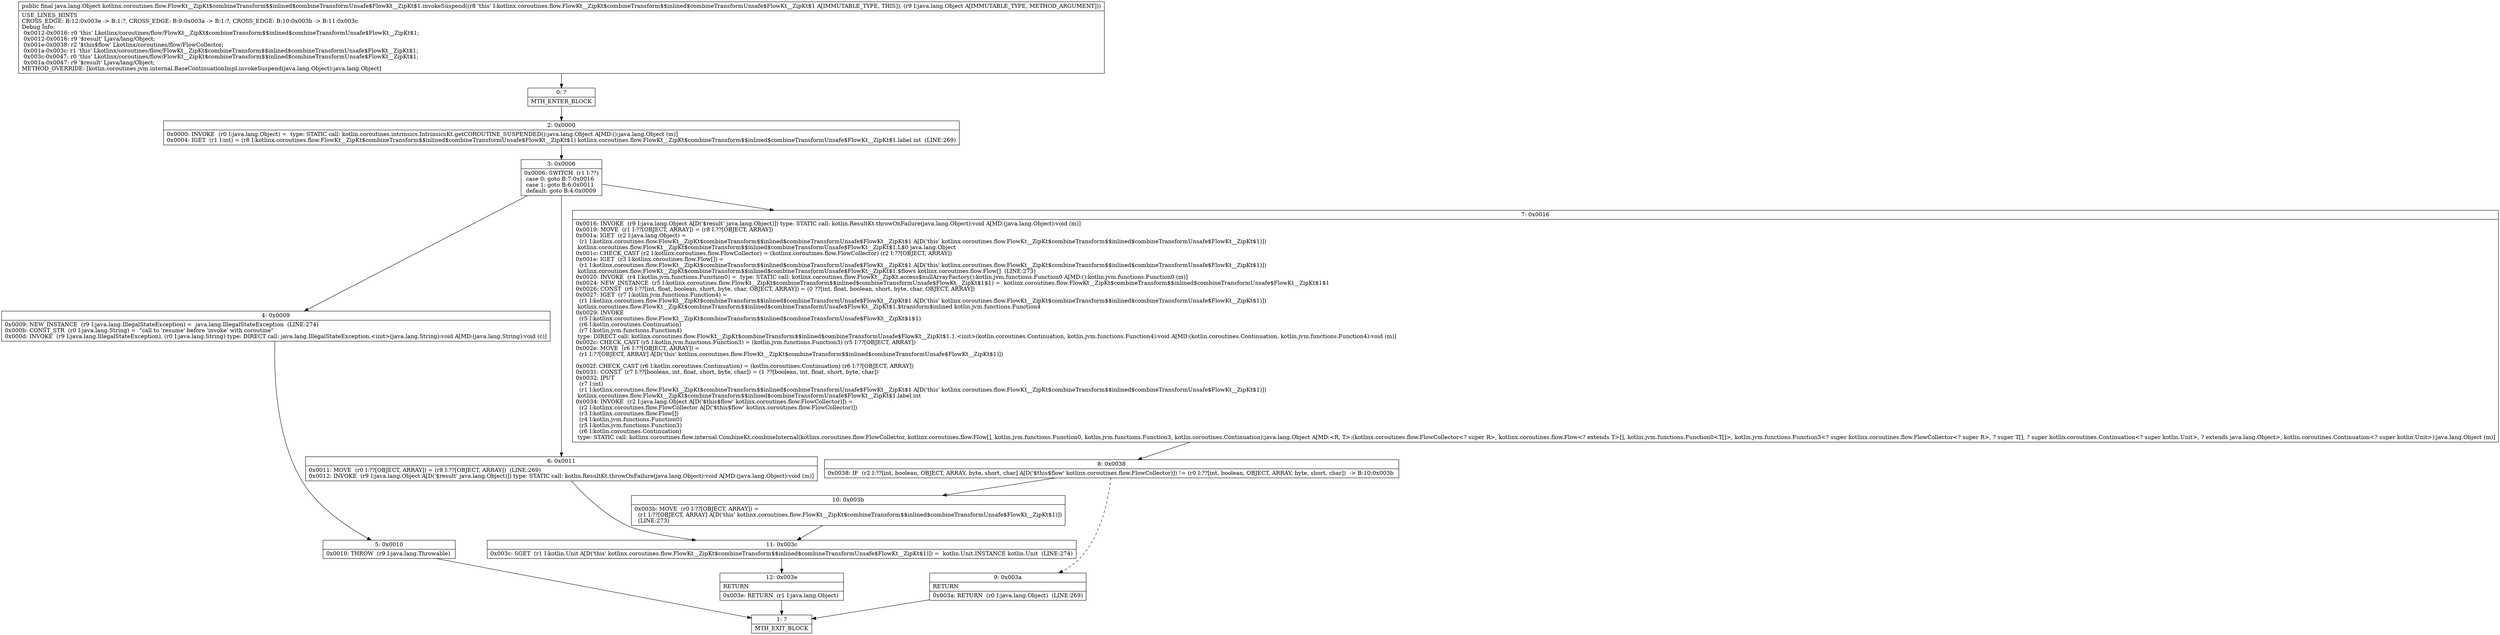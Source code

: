 digraph "CFG forkotlinx.coroutines.flow.FlowKt__ZipKt$combineTransform$$inlined$combineTransformUnsafe$FlowKt__ZipKt$1.invokeSuspend(Ljava\/lang\/Object;)Ljava\/lang\/Object;" {
Node_0 [shape=record,label="{0\:\ ?|MTH_ENTER_BLOCK\l}"];
Node_2 [shape=record,label="{2\:\ 0x0000|0x0000: INVOKE  (r0 I:java.lang.Object) =  type: STATIC call: kotlin.coroutines.intrinsics.IntrinsicsKt.getCOROUTINE_SUSPENDED():java.lang.Object A[MD:():java.lang.Object (m)]\l0x0004: IGET  (r1 I:int) = (r8 I:kotlinx.coroutines.flow.FlowKt__ZipKt$combineTransform$$inlined$combineTransformUnsafe$FlowKt__ZipKt$1) kotlinx.coroutines.flow.FlowKt__ZipKt$combineTransform$$inlined$combineTransformUnsafe$FlowKt__ZipKt$1.label int  (LINE:269)\l}"];
Node_3 [shape=record,label="{3\:\ 0x0006|0x0006: SWITCH  (r1 I:??)\l case 0: goto B:7:0x0016\l case 1: goto B:6:0x0011\l default: goto B:4:0x0009 \l}"];
Node_4 [shape=record,label="{4\:\ 0x0009|0x0009: NEW_INSTANCE  (r9 I:java.lang.IllegalStateException) =  java.lang.IllegalStateException  (LINE:274)\l0x000b: CONST_STR  (r0 I:java.lang.String) =  \"call to 'resume' before 'invoke' with coroutine\" \l0x000d: INVOKE  (r9 I:java.lang.IllegalStateException), (r0 I:java.lang.String) type: DIRECT call: java.lang.IllegalStateException.\<init\>(java.lang.String):void A[MD:(java.lang.String):void (c)]\l}"];
Node_5 [shape=record,label="{5\:\ 0x0010|0x0010: THROW  (r9 I:java.lang.Throwable) \l}"];
Node_1 [shape=record,label="{1\:\ ?|MTH_EXIT_BLOCK\l}"];
Node_6 [shape=record,label="{6\:\ 0x0011|0x0011: MOVE  (r0 I:??[OBJECT, ARRAY]) = (r8 I:??[OBJECT, ARRAY])  (LINE:269)\l0x0012: INVOKE  (r9 I:java.lang.Object A[D('$result' java.lang.Object)]) type: STATIC call: kotlin.ResultKt.throwOnFailure(java.lang.Object):void A[MD:(java.lang.Object):void (m)]\l}"];
Node_11 [shape=record,label="{11\:\ 0x003c|0x003c: SGET  (r1 I:kotlin.Unit A[D('this' kotlinx.coroutines.flow.FlowKt__ZipKt$combineTransform$$inlined$combineTransformUnsafe$FlowKt__ZipKt$1)]) =  kotlin.Unit.INSTANCE kotlin.Unit  (LINE:274)\l}"];
Node_12 [shape=record,label="{12\:\ 0x003e|RETURN\l|0x003e: RETURN  (r1 I:java.lang.Object) \l}"];
Node_7 [shape=record,label="{7\:\ 0x0016|0x0016: INVOKE  (r9 I:java.lang.Object A[D('$result' java.lang.Object)]) type: STATIC call: kotlin.ResultKt.throwOnFailure(java.lang.Object):void A[MD:(java.lang.Object):void (m)]\l0x0019: MOVE  (r1 I:??[OBJECT, ARRAY]) = (r8 I:??[OBJECT, ARRAY]) \l0x001a: IGET  (r2 I:java.lang.Object) = \l  (r1 I:kotlinx.coroutines.flow.FlowKt__ZipKt$combineTransform$$inlined$combineTransformUnsafe$FlowKt__ZipKt$1 A[D('this' kotlinx.coroutines.flow.FlowKt__ZipKt$combineTransform$$inlined$combineTransformUnsafe$FlowKt__ZipKt$1)])\l kotlinx.coroutines.flow.FlowKt__ZipKt$combineTransform$$inlined$combineTransformUnsafe$FlowKt__ZipKt$1.L$0 java.lang.Object \l0x001c: CHECK_CAST (r2 I:kotlinx.coroutines.flow.FlowCollector) = (kotlinx.coroutines.flow.FlowCollector) (r2 I:??[OBJECT, ARRAY]) \l0x001e: IGET  (r3 I:kotlinx.coroutines.flow.Flow[]) = \l  (r1 I:kotlinx.coroutines.flow.FlowKt__ZipKt$combineTransform$$inlined$combineTransformUnsafe$FlowKt__ZipKt$1 A[D('this' kotlinx.coroutines.flow.FlowKt__ZipKt$combineTransform$$inlined$combineTransformUnsafe$FlowKt__ZipKt$1)])\l kotlinx.coroutines.flow.FlowKt__ZipKt$combineTransform$$inlined$combineTransformUnsafe$FlowKt__ZipKt$1.$flows kotlinx.coroutines.flow.Flow[]  (LINE:273)\l0x0020: INVOKE  (r4 I:kotlin.jvm.functions.Function0) =  type: STATIC call: kotlinx.coroutines.flow.FlowKt__ZipKt.access$nullArrayFactory():kotlin.jvm.functions.Function0 A[MD:():kotlin.jvm.functions.Function0 (m)]\l0x0024: NEW_INSTANCE  (r5 I:kotlinx.coroutines.flow.FlowKt__ZipKt$combineTransform$$inlined$combineTransformUnsafe$FlowKt__ZipKt$1$1) =  kotlinx.coroutines.flow.FlowKt__ZipKt$combineTransform$$inlined$combineTransformUnsafe$FlowKt__ZipKt$1$1 \l0x0026: CONST  (r6 I:??[int, float, boolean, short, byte, char, OBJECT, ARRAY]) = (0 ??[int, float, boolean, short, byte, char, OBJECT, ARRAY]) \l0x0027: IGET  (r7 I:kotlin.jvm.functions.Function4) = \l  (r1 I:kotlinx.coroutines.flow.FlowKt__ZipKt$combineTransform$$inlined$combineTransformUnsafe$FlowKt__ZipKt$1 A[D('this' kotlinx.coroutines.flow.FlowKt__ZipKt$combineTransform$$inlined$combineTransformUnsafe$FlowKt__ZipKt$1)])\l kotlinx.coroutines.flow.FlowKt__ZipKt$combineTransform$$inlined$combineTransformUnsafe$FlowKt__ZipKt$1.$transform$inlined kotlin.jvm.functions.Function4 \l0x0029: INVOKE  \l  (r5 I:kotlinx.coroutines.flow.FlowKt__ZipKt$combineTransform$$inlined$combineTransformUnsafe$FlowKt__ZipKt$1$1)\l  (r6 I:kotlin.coroutines.Continuation)\l  (r7 I:kotlin.jvm.functions.Function4)\l type: DIRECT call: kotlinx.coroutines.flow.FlowKt__ZipKt$combineTransform$$inlined$combineTransformUnsafe$FlowKt__ZipKt$1.1.\<init\>(kotlin.coroutines.Continuation, kotlin.jvm.functions.Function4):void A[MD:(kotlin.coroutines.Continuation, kotlin.jvm.functions.Function4):void (m)]\l0x002c: CHECK_CAST (r5 I:kotlin.jvm.functions.Function3) = (kotlin.jvm.functions.Function3) (r5 I:??[OBJECT, ARRAY]) \l0x002e: MOVE  (r6 I:??[OBJECT, ARRAY]) = \l  (r1 I:??[OBJECT, ARRAY] A[D('this' kotlinx.coroutines.flow.FlowKt__ZipKt$combineTransform$$inlined$combineTransformUnsafe$FlowKt__ZipKt$1)])\l \l0x002f: CHECK_CAST (r6 I:kotlin.coroutines.Continuation) = (kotlin.coroutines.Continuation) (r6 I:??[OBJECT, ARRAY]) \l0x0031: CONST  (r7 I:??[boolean, int, float, short, byte, char]) = (1 ??[boolean, int, float, short, byte, char]) \l0x0032: IPUT  \l  (r7 I:int)\l  (r1 I:kotlinx.coroutines.flow.FlowKt__ZipKt$combineTransform$$inlined$combineTransformUnsafe$FlowKt__ZipKt$1 A[D('this' kotlinx.coroutines.flow.FlowKt__ZipKt$combineTransform$$inlined$combineTransformUnsafe$FlowKt__ZipKt$1)])\l kotlinx.coroutines.flow.FlowKt__ZipKt$combineTransform$$inlined$combineTransformUnsafe$FlowKt__ZipKt$1.label int \l0x0034: INVOKE  (r2 I:java.lang.Object A[D('$this$flow' kotlinx.coroutines.flow.FlowCollector)]) = \l  (r2 I:kotlinx.coroutines.flow.FlowCollector A[D('$this$flow' kotlinx.coroutines.flow.FlowCollector)])\l  (r3 I:kotlinx.coroutines.flow.Flow[])\l  (r4 I:kotlin.jvm.functions.Function0)\l  (r5 I:kotlin.jvm.functions.Function3)\l  (r6 I:kotlin.coroutines.Continuation)\l type: STATIC call: kotlinx.coroutines.flow.internal.CombineKt.combineInternal(kotlinx.coroutines.flow.FlowCollector, kotlinx.coroutines.flow.Flow[], kotlin.jvm.functions.Function0, kotlin.jvm.functions.Function3, kotlin.coroutines.Continuation):java.lang.Object A[MD:\<R, T\>:(kotlinx.coroutines.flow.FlowCollector\<? super R\>, kotlinx.coroutines.flow.Flow\<? extends T\>[], kotlin.jvm.functions.Function0\<T[]\>, kotlin.jvm.functions.Function3\<? super kotlinx.coroutines.flow.FlowCollector\<? super R\>, ? super T[], ? super kotlin.coroutines.Continuation\<? super kotlin.Unit\>, ? extends java.lang.Object\>, kotlin.coroutines.Continuation\<? super kotlin.Unit\>):java.lang.Object (m)]\l}"];
Node_8 [shape=record,label="{8\:\ 0x0038|0x0038: IF  (r2 I:??[int, boolean, OBJECT, ARRAY, byte, short, char] A[D('$this$flow' kotlinx.coroutines.flow.FlowCollector)]) != (r0 I:??[int, boolean, OBJECT, ARRAY, byte, short, char])  \-\> B:10:0x003b \l}"];
Node_9 [shape=record,label="{9\:\ 0x003a|RETURN\l|0x003a: RETURN  (r0 I:java.lang.Object)  (LINE:269)\l}"];
Node_10 [shape=record,label="{10\:\ 0x003b|0x003b: MOVE  (r0 I:??[OBJECT, ARRAY]) = \l  (r1 I:??[OBJECT, ARRAY] A[D('this' kotlinx.coroutines.flow.FlowKt__ZipKt$combineTransform$$inlined$combineTransformUnsafe$FlowKt__ZipKt$1)])\l  (LINE:273)\l}"];
MethodNode[shape=record,label="{public final java.lang.Object kotlinx.coroutines.flow.FlowKt__ZipKt$combineTransform$$inlined$combineTransformUnsafe$FlowKt__ZipKt$1.invokeSuspend((r8 'this' I:kotlinx.coroutines.flow.FlowKt__ZipKt$combineTransform$$inlined$combineTransformUnsafe$FlowKt__ZipKt$1 A[IMMUTABLE_TYPE, THIS]), (r9 I:java.lang.Object A[IMMUTABLE_TYPE, METHOD_ARGUMENT]))  | USE_LINES_HINTS\lCROSS_EDGE: B:12:0x003e \-\> B:1:?, CROSS_EDGE: B:9:0x003a \-\> B:1:?, CROSS_EDGE: B:10:0x003b \-\> B:11:0x003c\lDebug Info:\l  0x0012\-0x0016: r0 'this' Lkotlinx\/coroutines\/flow\/FlowKt__ZipKt$combineTransform$$inlined$combineTransformUnsafe$FlowKt__ZipKt$1;\l  0x0012\-0x0016: r9 '$result' Ljava\/lang\/Object;\l  0x001e\-0x0038: r2 '$this$flow' Lkotlinx\/coroutines\/flow\/FlowCollector;\l  0x001a\-0x003c: r1 'this' Lkotlinx\/coroutines\/flow\/FlowKt__ZipKt$combineTransform$$inlined$combineTransformUnsafe$FlowKt__ZipKt$1;\l  0x003c\-0x0047: r0 'this' Lkotlinx\/coroutines\/flow\/FlowKt__ZipKt$combineTransform$$inlined$combineTransformUnsafe$FlowKt__ZipKt$1;\l  0x001a\-0x0047: r9 '$result' Ljava\/lang\/Object;\lMETHOD_OVERRIDE: [kotlin.coroutines.jvm.internal.BaseContinuationImpl.invokeSuspend(java.lang.Object):java.lang.Object]\l}"];
MethodNode -> Node_0;Node_0 -> Node_2;
Node_2 -> Node_3;
Node_3 -> Node_4;
Node_3 -> Node_6;
Node_3 -> Node_7;
Node_4 -> Node_5;
Node_5 -> Node_1;
Node_6 -> Node_11;
Node_11 -> Node_12;
Node_12 -> Node_1;
Node_7 -> Node_8;
Node_8 -> Node_9[style=dashed];
Node_8 -> Node_10;
Node_9 -> Node_1;
Node_10 -> Node_11;
}

